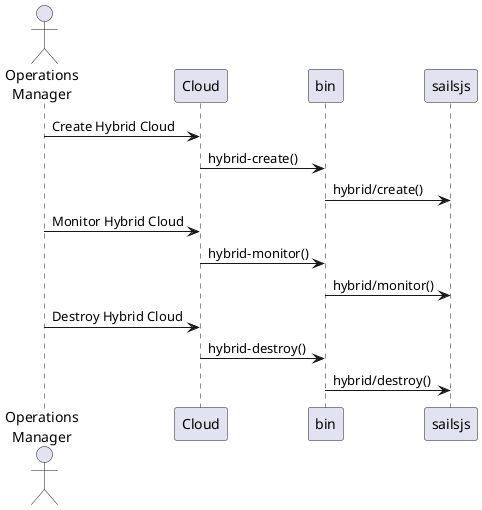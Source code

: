 @startuml
actor "Operations\nManager" as User

User -> "Cloud": Create Hybrid Cloud
"Cloud" -> bin: hybrid-create()
bin -> sailsjs: hybrid/create()

User -> "Cloud": Monitor Hybrid Cloud
"Cloud" -> bin: hybrid-monitor()
bin -> sailsjs: hybrid/monitor()

User -> "Cloud": Destroy Hybrid Cloud
"Cloud" -> bin: hybrid-destroy()
bin -> sailsjs: hybrid/destroy()

@enduml
